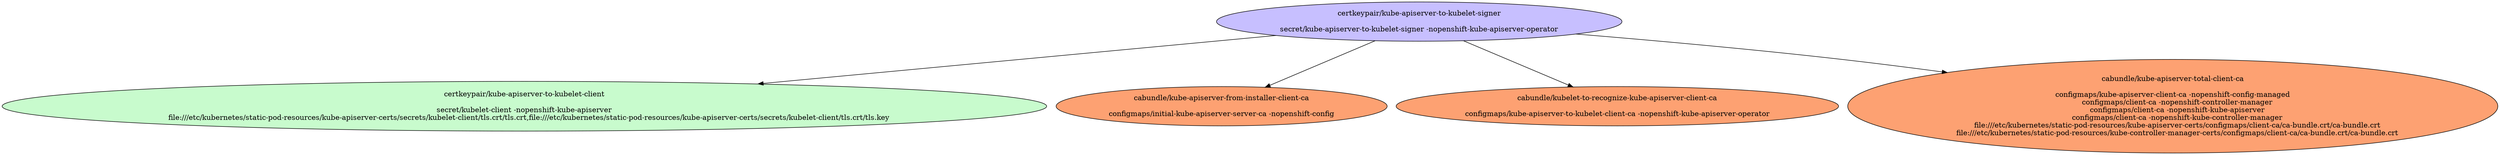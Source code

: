 digraph "Local Certificate" {
  // Node definitions.
  2 [
    label="certkeypair/kube-apiserver-to-kubelet-signer\n\nsecret/kube-apiserver-to-kubelet-signer -nopenshift-kube-apiserver-operator\n"
    style=filled
    fillcolor="#c7bfff"
  ];
  3 [
    label="certkeypair/kube-apiserver-to-kubelet-client\n\nsecret/kubelet-client -nopenshift-kube-apiserver\n    file:///etc/kubernetes/static-pod-resources/kube-apiserver-certs/secrets/kubelet-client/tls.crt/tls.crt,file:///etc/kubernetes/static-pod-resources/kube-apiserver-certs/secrets/kubelet-client/tls.crt/tls.key\n"
    style=filled
    fillcolor="#c8fbcd"
  ];
  16 [
    label="cabundle/kube-apiserver-from-installer-client-ca\n\nconfigmaps/initial-kube-apiserver-server-ca -nopenshift-config\n"
    style=filled
    fillcolor="#fda172"
  ];
  18 [
    label="cabundle/kubelet-to-recognize-kube-apiserver-client-ca\n\nconfigmaps/kube-apiserver-to-kubelet-client-ca -nopenshift-kube-apiserver-operator\n"
    style=filled
    fillcolor="#fda172"
  ];
  21 [
    label="cabundle/kube-apiserver-total-client-ca\n\nconfigmaps/kube-apiserver-client-ca -nopenshift-config-managed\n    configmaps/client-ca -nopenshift-controller-manager\n    configmaps/client-ca -nopenshift-kube-apiserver\n    configmaps/client-ca -nopenshift-kube-controller-manager\n    file:///etc/kubernetes/static-pod-resources/kube-apiserver-certs/configmaps/client-ca/ca-bundle.crt/ca-bundle.crt\n    file:///etc/kubernetes/static-pod-resources/kube-controller-manager-certs/configmaps/client-ca/ca-bundle.crt/ca-bundle.crt\n"
    style=filled
    fillcolor="#fda172"
  ];

  // Edge definitions.
  2 -> 3;
  2 -> 16;
  2 -> 18;
  2 -> 21;
}
